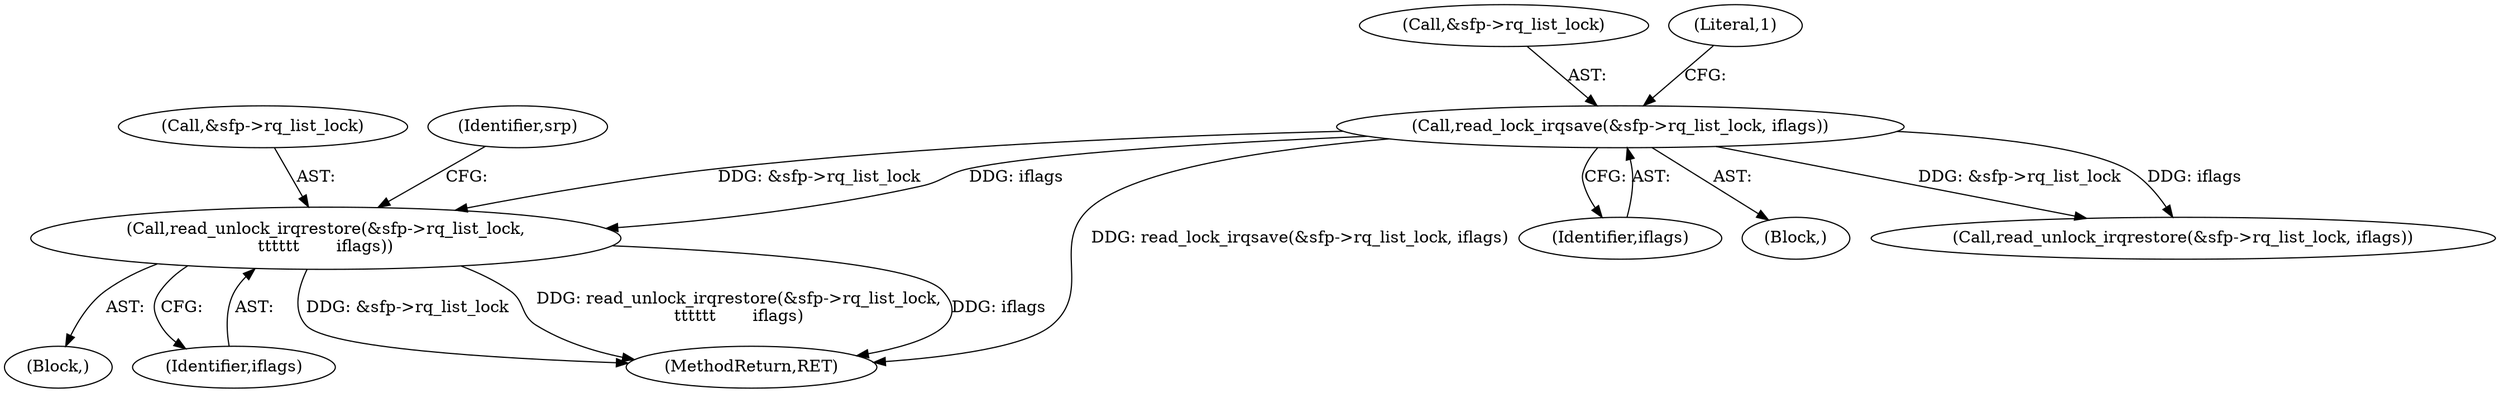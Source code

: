 digraph "0_linux_3e0097499839e0fe3af380410eababe5a47c4cf9_0@API" {
"1000539" [label="(Call,read_unlock_irqrestore(&sfp->rq_list_lock,\n\t\t\t\t\t\t       iflags))"];
"1000520" [label="(Call,read_lock_irqsave(&sfp->rq_list_lock, iflags))"];
"1000538" [label="(Block,)"];
"1000525" [label="(Identifier,iflags)"];
"1000521" [label="(Call,&sfp->rq_list_lock)"];
"1000544" [label="(Identifier,iflags)"];
"1000530" [label="(Literal,1)"];
"1000167" [label="(Block,)"];
"1000554" [label="(Call,read_unlock_irqrestore(&sfp->rq_list_lock, iflags))"];
"1000540" [label="(Call,&sfp->rq_list_lock)"];
"1001060" [label="(MethodReturn,RET)"];
"1000548" [label="(Identifier,srp)"];
"1000539" [label="(Call,read_unlock_irqrestore(&sfp->rq_list_lock,\n\t\t\t\t\t\t       iflags))"];
"1000520" [label="(Call,read_lock_irqsave(&sfp->rq_list_lock, iflags))"];
"1000539" -> "1000538"  [label="AST: "];
"1000539" -> "1000544"  [label="CFG: "];
"1000540" -> "1000539"  [label="AST: "];
"1000544" -> "1000539"  [label="AST: "];
"1000548" -> "1000539"  [label="CFG: "];
"1000539" -> "1001060"  [label="DDG: &sfp->rq_list_lock"];
"1000539" -> "1001060"  [label="DDG: read_unlock_irqrestore(&sfp->rq_list_lock,\n\t\t\t\t\t\t       iflags)"];
"1000539" -> "1001060"  [label="DDG: iflags"];
"1000520" -> "1000539"  [label="DDG: &sfp->rq_list_lock"];
"1000520" -> "1000539"  [label="DDG: iflags"];
"1000520" -> "1000167"  [label="AST: "];
"1000520" -> "1000525"  [label="CFG: "];
"1000521" -> "1000520"  [label="AST: "];
"1000525" -> "1000520"  [label="AST: "];
"1000530" -> "1000520"  [label="CFG: "];
"1000520" -> "1001060"  [label="DDG: read_lock_irqsave(&sfp->rq_list_lock, iflags)"];
"1000520" -> "1000554"  [label="DDG: &sfp->rq_list_lock"];
"1000520" -> "1000554"  [label="DDG: iflags"];
}
